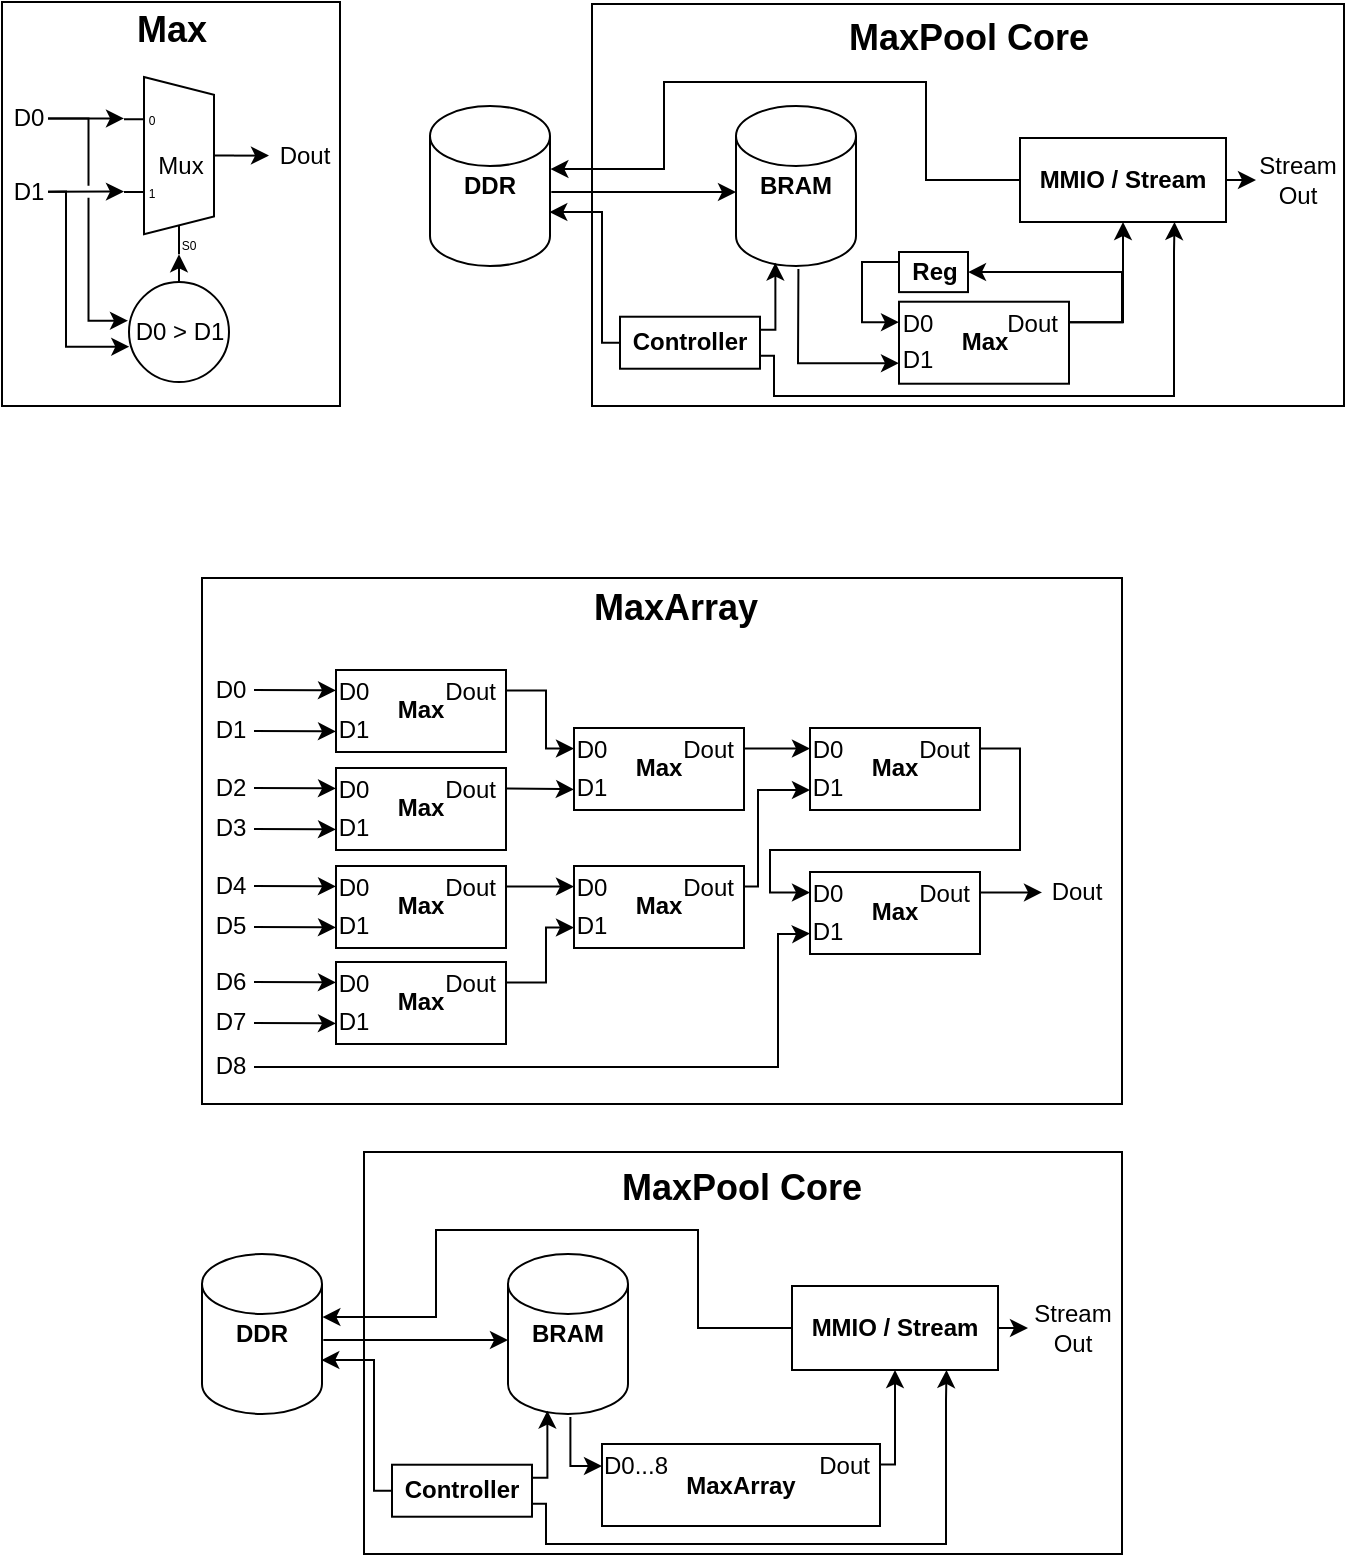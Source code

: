 <mxfile version="13.5.8" type="google"><diagram id="mREBOgRf9u_U17IM9qPp" name="Page-1"><mxGraphModel dx="1688" dy="683" grid="0" gridSize="10" guides="1" tooltips="1" connect="1" arrows="0" fold="1" page="1" pageScale="1" pageWidth="827" pageHeight="1169" math="0" shadow="0"><root><mxCell id="0"/><mxCell id="1" parent="0"/><mxCell id="rizOjefe6-gnWKf62MW5-623" style="edgeStyle=orthogonalEdgeStyle;comic=0;jumpStyle=gap;orthogonalLoop=1;jettySize=auto;html=1;exitX=1;exitY=0.5;exitDx=0;exitDy=0;entryX=0;entryY=0.5;entryDx=0;entryDy=0;shadow=0;startArrow=none;startFill=0;endArrow=classic;endFill=1;" parent="1" target="rizOjefe6-gnWKf62MW5-611" edge="1"><mxGeometry relative="1" as="geometry"><mxPoint x="1974" y="2050" as="sourcePoint"/></mxGeometry></mxCell><mxCell id="rizOjefe6-gnWKf62MW5-625" style="edgeStyle=orthogonalEdgeStyle;comic=0;jumpStyle=gap;orthogonalLoop=1;jettySize=auto;html=1;exitX=1;exitY=0.25;exitDx=0;exitDy=0;entryX=0;entryY=0.5;entryDx=0;entryDy=0;shadow=0;startArrow=none;startFill=0;endArrow=classic;endFill=1;" parent="1" target="rizOjefe6-gnWKf62MW5-618" edge="1"><mxGeometry relative="1" as="geometry"><mxPoint x="1974" y="2200.5" as="sourcePoint"/></mxGeometry></mxCell><mxCell id="rizOjefe6-gnWKf62MW5-634" style="edgeStyle=orthogonalEdgeStyle;comic=0;jumpStyle=gap;orthogonalLoop=1;jettySize=auto;html=1;exitX=1;exitY=0.75;exitDx=0;exitDy=0;entryX=0;entryY=0.25;entryDx=0;entryDy=0;shadow=0;startArrow=none;startFill=0;endArrow=classic;endFill=1;" parent="1" target="rizOjefe6-gnWKf62MW5-629" edge="1"><mxGeometry relative="1" as="geometry"><mxPoint x="2174" y="2018.0" as="sourcePoint"/></mxGeometry></mxCell><mxCell id="rizOjefe6-gnWKf62MW5-635" style="edgeStyle=orthogonalEdgeStyle;comic=0;jumpStyle=gap;orthogonalLoop=1;jettySize=auto;html=1;exitX=1;exitY=0.5;exitDx=0;exitDy=0;entryX=0;entryY=0.75;entryDx=0;entryDy=0;shadow=0;startArrow=none;startFill=0;endArrow=classic;endFill=1;" parent="1" target="rizOjefe6-gnWKf62MW5-629" edge="1"><mxGeometry relative="1" as="geometry"><mxPoint x="2174" y="2168.5" as="sourcePoint"/></mxGeometry></mxCell><mxCell id="rizOjefe6-gnWKf62MW5-645" style="edgeStyle=orthogonalEdgeStyle;comic=0;jumpStyle=gap;orthogonalLoop=1;jettySize=auto;html=1;exitX=1;exitY=0.5;exitDx=0;exitDy=0;entryX=0;entryY=0.5;entryDx=0;entryDy=0;shadow=0;startArrow=none;startFill=0;endArrow=classic;endFill=1;" parent="1" target="rizOjefe6-gnWKf62MW5-640" edge="1"><mxGeometry relative="1" as="geometry"><mxPoint x="2379.5" y="2089.5" as="sourcePoint"/></mxGeometry></mxCell><mxCell id="BOgV4Gz8iPW-cO_VHNO_-236" value="" style="group" vertex="1" connectable="0" parent="1"><mxGeometry x="1952" y="1285" width="457" height="201" as="geometry"/></mxCell><mxCell id="xdhi32PBsSE0kvagu0yY-124" value="" style="whiteSpace=wrap;html=1;shadow=0;arcSize=2;" parent="BOgV4Gz8iPW-cO_VHNO_-236" vertex="1"><mxGeometry x="81" width="376" height="201" as="geometry"/></mxCell><mxCell id="BOgV4Gz8iPW-cO_VHNO_-200" value="&lt;b&gt;MMIO / Stream&lt;/b&gt;" style="rounded=0;whiteSpace=wrap;html=1;" vertex="1" parent="BOgV4Gz8iPW-cO_VHNO_-236"><mxGeometry x="295" y="67" width="103" height="42" as="geometry"/></mxCell><mxCell id="BOgV4Gz8iPW-cO_VHNO_-145" value="&lt;b&gt;DDR&lt;/b&gt;" style="shape=cylinder2;whiteSpace=wrap;html=1;boundedLbl=1;backgroundOutline=1;size=15;" vertex="1" parent="BOgV4Gz8iPW-cO_VHNO_-236"><mxGeometry y="51" width="60" height="80" as="geometry"/></mxCell><mxCell id="BOgV4Gz8iPW-cO_VHNO_-202" style="edgeStyle=orthogonalEdgeStyle;rounded=0;orthogonalLoop=1;jettySize=auto;html=1;exitX=0;exitY=0.5;exitDx=0;exitDy=0;entryX=1.003;entryY=0.394;entryDx=0;entryDy=0;entryPerimeter=0;" edge="1" parent="BOgV4Gz8iPW-cO_VHNO_-236" source="BOgV4Gz8iPW-cO_VHNO_-200" target="BOgV4Gz8iPW-cO_VHNO_-145"><mxGeometry relative="1" as="geometry"><Array as="points"><mxPoint x="248" y="88"/><mxPoint x="248" y="39"/><mxPoint x="117" y="39"/><mxPoint x="117" y="82"/></Array></mxGeometry></mxCell><mxCell id="BOgV4Gz8iPW-cO_VHNO_-146" value="&lt;b&gt;BRAM&lt;/b&gt;" style="shape=cylinder2;whiteSpace=wrap;html=1;boundedLbl=1;backgroundOutline=1;size=15;" vertex="1" parent="BOgV4Gz8iPW-cO_VHNO_-236"><mxGeometry x="153" y="51" width="60" height="80" as="geometry"/></mxCell><mxCell id="BOgV4Gz8iPW-cO_VHNO_-169" style="edgeStyle=orthogonalEdgeStyle;rounded=0;orthogonalLoop=1;jettySize=auto;html=1;exitX=1;exitY=0.25;exitDx=0;exitDy=0;entryX=0.328;entryY=0.979;entryDx=0;entryDy=0;entryPerimeter=0;" edge="1" parent="BOgV4Gz8iPW-cO_VHNO_-236" source="xdhi32PBsSE0kvagu0yY-8" target="BOgV4Gz8iPW-cO_VHNO_-146"><mxGeometry relative="1" as="geometry"/></mxCell><mxCell id="BOgV4Gz8iPW-cO_VHNO_-171" style="edgeStyle=orthogonalEdgeStyle;rounded=0;orthogonalLoop=1;jettySize=auto;html=1;exitX=0;exitY=0.5;exitDx=0;exitDy=0;entryX=0.994;entryY=0.663;entryDx=0;entryDy=0;entryPerimeter=0;" edge="1" parent="BOgV4Gz8iPW-cO_VHNO_-236" source="xdhi32PBsSE0kvagu0yY-8" target="BOgV4Gz8iPW-cO_VHNO_-145"><mxGeometry relative="1" as="geometry"><Array as="points"><mxPoint x="86" y="169"/><mxPoint x="86" y="104"/></Array></mxGeometry></mxCell><mxCell id="BOgV4Gz8iPW-cO_VHNO_-205" style="edgeStyle=orthogonalEdgeStyle;rounded=0;orthogonalLoop=1;jettySize=auto;html=1;exitX=1;exitY=0.75;exitDx=0;exitDy=0;entryX=0.75;entryY=1;entryDx=0;entryDy=0;" edge="1" parent="BOgV4Gz8iPW-cO_VHNO_-236" source="xdhi32PBsSE0kvagu0yY-8" target="BOgV4Gz8iPW-cO_VHNO_-200"><mxGeometry relative="1" as="geometry"><Array as="points"><mxPoint x="172" y="176"/><mxPoint x="172" y="196"/><mxPoint x="372" y="196"/><mxPoint x="372" y="124"/></Array></mxGeometry></mxCell><mxCell id="xdhi32PBsSE0kvagu0yY-8" value="&lt;b&gt;Controller&lt;/b&gt;" style="whiteSpace=wrap;html=1;shadow=0;align=center;" parent="BOgV4Gz8iPW-cO_VHNO_-236" vertex="1"><mxGeometry x="95" y="156.36" width="70" height="26" as="geometry"/></mxCell><mxCell id="xdhi32PBsSE0kvagu0yY-111" value="&lt;font style=&quot;font-size: 18px&quot;&gt;&lt;b&gt;MaxPool Core&lt;/b&gt;&lt;/font&gt;" style="text;html=1;strokeColor=none;fillColor=none;align=center;verticalAlign=middle;whiteSpace=wrap;shadow=0;" parent="BOgV4Gz8iPW-cO_VHNO_-236" vertex="1"><mxGeometry x="207.75" y="2" width="122.5" height="30" as="geometry"/></mxCell><mxCell id="xdhi32PBsSE0kvagu0yY-118" value="" style="edgeStyle=orthogonalEdgeStyle;orthogonalLoop=1;jettySize=auto;html=1;rounded=0;entryX=0;entryY=0.75;entryDx=0;entryDy=0;exitX=0.52;exitY=1.018;exitDx=0;exitDy=0;exitPerimeter=0;" parent="BOgV4Gz8iPW-cO_VHNO_-236" source="BOgV4Gz8iPW-cO_VHNO_-146" target="BOgV4Gz8iPW-cO_VHNO_-159" edge="1"><mxGeometry relative="1" as="geometry"><mxPoint x="158" y="182.4" as="sourcePoint"/><mxPoint x="220" y="182.059" as="targetPoint"/><Array as="points"><mxPoint x="184" y="135"/><mxPoint x="184" y="180"/></Array></mxGeometry></mxCell><mxCell id="BOgV4Gz8iPW-cO_VHNO_-156" value="" style="group;" vertex="1" connectable="0" parent="BOgV4Gz8iPW-cO_VHNO_-236"><mxGeometry x="234.5" y="148.86" width="85" height="41" as="geometry"/></mxCell><mxCell id="BOgV4Gz8iPW-cO_VHNO_-157" value="" style="group;" vertex="1" connectable="0" parent="BOgV4Gz8iPW-cO_VHNO_-156"><mxGeometry width="85" height="41" as="geometry"/></mxCell><mxCell id="BOgV4Gz8iPW-cO_VHNO_-158" value="" style="group;" vertex="1" connectable="0" parent="BOgV4Gz8iPW-cO_VHNO_-157"><mxGeometry width="85" height="41" as="geometry"/></mxCell><mxCell id="BOgV4Gz8iPW-cO_VHNO_-159" value="&lt;b&gt;Max&lt;/b&gt;" style="whiteSpace=wrap;html=1;shadow=0;arcSize=2;align=center;" vertex="1" parent="BOgV4Gz8iPW-cO_VHNO_-158"><mxGeometry width="85" height="41" as="geometry"/></mxCell><mxCell id="BOgV4Gz8iPW-cO_VHNO_-160" value="D0" style="text;html=1;strokeColor=none;fillColor=none;align=center;verticalAlign=middle;whiteSpace=wrap;shadow=0;" vertex="1" parent="BOgV4Gz8iPW-cO_VHNO_-158"><mxGeometry x="3.195" y="2.343" width="11.504" height="17.571" as="geometry"/></mxCell><mxCell id="BOgV4Gz8iPW-cO_VHNO_-161" value="D1" style="text;html=1;strokeColor=none;fillColor=none;align=center;verticalAlign=middle;whiteSpace=wrap;shadow=0;" vertex="1" parent="BOgV4Gz8iPW-cO_VHNO_-158"><mxGeometry x="3.195" y="20.793" width="11.504" height="17.571" as="geometry"/></mxCell><mxCell id="BOgV4Gz8iPW-cO_VHNO_-162" value="Dout" style="text;html=1;strokeColor=none;fillColor=none;align=right;verticalAlign=middle;whiteSpace=wrap;shadow=0;" vertex="1" parent="BOgV4Gz8iPW-cO_VHNO_-158"><mxGeometry x="57.996" y="2.343" width="23.647" height="17.571" as="geometry"/></mxCell><mxCell id="BOgV4Gz8iPW-cO_VHNO_-196" style="edgeStyle=orthogonalEdgeStyle;rounded=0;orthogonalLoop=1;jettySize=auto;html=1;entryX=0;entryY=0.25;entryDx=0;entryDy=0;exitX=0;exitY=0.5;exitDx=0;exitDy=0;" edge="1" parent="BOgV4Gz8iPW-cO_VHNO_-236" source="xdhi32PBsSE0kvagu0yY-113" target="BOgV4Gz8iPW-cO_VHNO_-159"><mxGeometry relative="1" as="geometry"><mxPoint x="218" y="148" as="sourcePoint"/><Array as="points"><mxPoint x="216" y="129"/><mxPoint x="216" y="159"/></Array></mxGeometry></mxCell><mxCell id="xdhi32PBsSE0kvagu0yY-113" value="&lt;b&gt;Reg&lt;/b&gt;" style="whiteSpace=wrap;html=1;shadow=0;arcSize=2;" parent="BOgV4Gz8iPW-cO_VHNO_-236" vertex="1"><mxGeometry x="234.5" y="124.0" width="34.5" height="20.06" as="geometry"/></mxCell><mxCell id="BOgV4Gz8iPW-cO_VHNO_-170" value="" style="endArrow=classic;html=1;entryX=0;entryY=0.538;entryDx=0;entryDy=0;entryPerimeter=0;exitX=1.011;exitY=0.538;exitDx=0;exitDy=0;exitPerimeter=0;" edge="1" parent="BOgV4Gz8iPW-cO_VHNO_-236" source="BOgV4Gz8iPW-cO_VHNO_-145" target="BOgV4Gz8iPW-cO_VHNO_-146"><mxGeometry width="50" height="50" relative="1" as="geometry"><mxPoint x="86" y="115" as="sourcePoint"/><mxPoint x="136" y="65" as="targetPoint"/></mxGeometry></mxCell><mxCell id="BOgV4Gz8iPW-cO_VHNO_-197" style="edgeStyle=orthogonalEdgeStyle;rounded=0;orthogonalLoop=1;jettySize=auto;html=1;exitX=1;exitY=0.25;exitDx=0;exitDy=0;entryX=1;entryY=0.5;entryDx=0;entryDy=0;" edge="1" parent="BOgV4Gz8iPW-cO_VHNO_-236" source="BOgV4Gz8iPW-cO_VHNO_-159" target="xdhi32PBsSE0kvagu0yY-113"><mxGeometry relative="1" as="geometry"><Array as="points"><mxPoint x="346" y="159"/><mxPoint x="346" y="134"/></Array></mxGeometry></mxCell><mxCell id="BOgV4Gz8iPW-cO_VHNO_-198" style="edgeStyle=orthogonalEdgeStyle;rounded=0;orthogonalLoop=1;jettySize=auto;html=1;exitX=1;exitY=0.25;exitDx=0;exitDy=0;entryX=0.5;entryY=1;entryDx=0;entryDy=0;" edge="1" parent="BOgV4Gz8iPW-cO_VHNO_-236" source="BOgV4Gz8iPW-cO_VHNO_-159" target="BOgV4Gz8iPW-cO_VHNO_-200"><mxGeometry relative="1" as="geometry"><mxPoint x="349" y="158.905" as="targetPoint"/></mxGeometry></mxCell><mxCell id="BOgV4Gz8iPW-cO_VHNO_-203" value="Stream Out" style="text;html=1;strokeColor=none;fillColor=none;align=center;verticalAlign=middle;whiteSpace=wrap;shadow=0;" vertex="1" parent="BOgV4Gz8iPW-cO_VHNO_-236"><mxGeometry x="413" y="74.5" width="42" height="26.99" as="geometry"/></mxCell><mxCell id="BOgV4Gz8iPW-cO_VHNO_-204" style="edgeStyle=orthogonalEdgeStyle;rounded=0;orthogonalLoop=1;jettySize=auto;html=1;exitX=1;exitY=0.5;exitDx=0;exitDy=0;entryX=0;entryY=0.5;entryDx=0;entryDy=0;" edge="1" parent="BOgV4Gz8iPW-cO_VHNO_-236" source="BOgV4Gz8iPW-cO_VHNO_-200" target="BOgV4Gz8iPW-cO_VHNO_-203"><mxGeometry relative="1" as="geometry"/></mxCell><mxCell id="BOgV4Gz8iPW-cO_VHNO_-237" value="" style="group" vertex="1" connectable="0" parent="1"><mxGeometry x="1838" y="1859" width="460" height="201" as="geometry"/></mxCell><mxCell id="BOgV4Gz8iPW-cO_VHNO_-209" value="" style="whiteSpace=wrap;html=1;shadow=0;arcSize=2;" vertex="1" parent="BOgV4Gz8iPW-cO_VHNO_-237"><mxGeometry x="81" width="379" height="201" as="geometry"/></mxCell><mxCell id="BOgV4Gz8iPW-cO_VHNO_-147" value="" style="group;" vertex="1" connectable="0" parent="BOgV4Gz8iPW-cO_VHNO_-237"><mxGeometry x="200" y="146" width="139" height="41" as="geometry"/></mxCell><mxCell id="BOgV4Gz8iPW-cO_VHNO_-148" value="" style="group;" vertex="1" connectable="0" parent="BOgV4Gz8iPW-cO_VHNO_-147"><mxGeometry width="139" height="41" as="geometry"/></mxCell><mxCell id="BOgV4Gz8iPW-cO_VHNO_-149" value="" style="group;" vertex="1" connectable="0" parent="BOgV4Gz8iPW-cO_VHNO_-148"><mxGeometry width="139" height="41" as="geometry"/></mxCell><mxCell id="BOgV4Gz8iPW-cO_VHNO_-150" value="&lt;b&gt;MaxArray&lt;/b&gt;" style="whiteSpace=wrap;html=1;shadow=0;arcSize=2;align=center;" vertex="1" parent="BOgV4Gz8iPW-cO_VHNO_-149"><mxGeometry width="139" height="41" as="geometry"/></mxCell><mxCell id="BOgV4Gz8iPW-cO_VHNO_-152" value="D0...8" style="text;html=1;strokeColor=none;fillColor=none;align=center;verticalAlign=middle;whiteSpace=wrap;shadow=0;" vertex="1" parent="BOgV4Gz8iPW-cO_VHNO_-149"><mxGeometry y="2.34" width="33.8" height="17.57" as="geometry"/></mxCell><mxCell id="BOgV4Gz8iPW-cO_VHNO_-153" value="Dout" style="text;html=1;strokeColor=none;fillColor=none;align=right;verticalAlign=middle;whiteSpace=wrap;shadow=0;" vertex="1" parent="BOgV4Gz8iPW-cO_VHNO_-149"><mxGeometry x="112.326" y="2.343" width="23.647" height="17.571" as="geometry"/></mxCell><mxCell id="BOgV4Gz8iPW-cO_VHNO_-210" value="&lt;b&gt;MMIO / Stream&lt;/b&gt;" style="rounded=0;whiteSpace=wrap;html=1;" vertex="1" parent="BOgV4Gz8iPW-cO_VHNO_-237"><mxGeometry x="295" y="67" width="103" height="42" as="geometry"/></mxCell><mxCell id="BOgV4Gz8iPW-cO_VHNO_-211" value="&lt;b&gt;DDR&lt;/b&gt;" style="shape=cylinder2;whiteSpace=wrap;html=1;boundedLbl=1;backgroundOutline=1;size=15;" vertex="1" parent="BOgV4Gz8iPW-cO_VHNO_-237"><mxGeometry y="51" width="60" height="80" as="geometry"/></mxCell><mxCell id="BOgV4Gz8iPW-cO_VHNO_-212" style="edgeStyle=orthogonalEdgeStyle;rounded=0;orthogonalLoop=1;jettySize=auto;html=1;exitX=0;exitY=0.5;exitDx=0;exitDy=0;entryX=1.003;entryY=0.394;entryDx=0;entryDy=0;entryPerimeter=0;" edge="1" parent="BOgV4Gz8iPW-cO_VHNO_-237" source="BOgV4Gz8iPW-cO_VHNO_-210" target="BOgV4Gz8iPW-cO_VHNO_-211"><mxGeometry relative="1" as="geometry"><Array as="points"><mxPoint x="248" y="88"/><mxPoint x="248" y="39"/><mxPoint x="117" y="39"/><mxPoint x="117" y="82"/></Array></mxGeometry></mxCell><mxCell id="BOgV4Gz8iPW-cO_VHNO_-213" value="&lt;b&gt;BRAM&lt;/b&gt;" style="shape=cylinder2;whiteSpace=wrap;html=1;boundedLbl=1;backgroundOutline=1;size=15;" vertex="1" parent="BOgV4Gz8iPW-cO_VHNO_-237"><mxGeometry x="153" y="51" width="60" height="80" as="geometry"/></mxCell><mxCell id="BOgV4Gz8iPW-cO_VHNO_-214" style="edgeStyle=orthogonalEdgeStyle;rounded=0;orthogonalLoop=1;jettySize=auto;html=1;exitX=1;exitY=0.25;exitDx=0;exitDy=0;entryX=0.328;entryY=0.979;entryDx=0;entryDy=0;entryPerimeter=0;" edge="1" parent="BOgV4Gz8iPW-cO_VHNO_-237" source="BOgV4Gz8iPW-cO_VHNO_-217" target="BOgV4Gz8iPW-cO_VHNO_-213"><mxGeometry relative="1" as="geometry"/></mxCell><mxCell id="BOgV4Gz8iPW-cO_VHNO_-215" style="edgeStyle=orthogonalEdgeStyle;rounded=0;orthogonalLoop=1;jettySize=auto;html=1;exitX=0;exitY=0.5;exitDx=0;exitDy=0;entryX=0.994;entryY=0.663;entryDx=0;entryDy=0;entryPerimeter=0;" edge="1" parent="BOgV4Gz8iPW-cO_VHNO_-237" source="BOgV4Gz8iPW-cO_VHNO_-217" target="BOgV4Gz8iPW-cO_VHNO_-211"><mxGeometry relative="1" as="geometry"><Array as="points"><mxPoint x="86" y="169"/><mxPoint x="86" y="104"/></Array></mxGeometry></mxCell><mxCell id="BOgV4Gz8iPW-cO_VHNO_-216" style="edgeStyle=orthogonalEdgeStyle;rounded=0;orthogonalLoop=1;jettySize=auto;html=1;exitX=1;exitY=0.75;exitDx=0;exitDy=0;entryX=0.75;entryY=1;entryDx=0;entryDy=0;" edge="1" parent="BOgV4Gz8iPW-cO_VHNO_-237" source="BOgV4Gz8iPW-cO_VHNO_-217" target="BOgV4Gz8iPW-cO_VHNO_-210"><mxGeometry relative="1" as="geometry"><Array as="points"><mxPoint x="172" y="176"/><mxPoint x="172" y="196"/><mxPoint x="372" y="196"/><mxPoint x="372" y="124"/><mxPoint x="372" y="124"/></Array></mxGeometry></mxCell><mxCell id="BOgV4Gz8iPW-cO_VHNO_-217" value="&lt;b&gt;Controller&lt;/b&gt;" style="whiteSpace=wrap;html=1;shadow=0;align=center;" vertex="1" parent="BOgV4Gz8iPW-cO_VHNO_-237"><mxGeometry x="95" y="156.36" width="70" height="26" as="geometry"/></mxCell><mxCell id="BOgV4Gz8iPW-cO_VHNO_-218" value="&lt;font style=&quot;font-size: 18px&quot;&gt;&lt;b&gt;MaxPool Core&lt;/b&gt;&lt;/font&gt;" style="text;html=1;strokeColor=none;fillColor=none;align=center;verticalAlign=middle;whiteSpace=wrap;shadow=0;" vertex="1" parent="BOgV4Gz8iPW-cO_VHNO_-237"><mxGeometry x="202.75" y="3" width="133.5" height="30" as="geometry"/></mxCell><mxCell id="BOgV4Gz8iPW-cO_VHNO_-219" style="edgeStyle=orthogonalEdgeStyle;rounded=0;orthogonalLoop=1;jettySize=auto;html=1;exitX=1;exitY=0.25;exitDx=0;exitDy=0;entryX=0.5;entryY=1;entryDx=0;entryDy=0;" edge="1" parent="BOgV4Gz8iPW-cO_VHNO_-237" source="BOgV4Gz8iPW-cO_VHNO_-150" target="BOgV4Gz8iPW-cO_VHNO_-210"><mxGeometry relative="1" as="geometry"><mxPoint x="366.165" y="146" as="sourcePoint"/><Array as="points"><mxPoint x="346" y="156"/></Array></mxGeometry></mxCell><mxCell id="BOgV4Gz8iPW-cO_VHNO_-221" value="" style="edgeStyle=orthogonalEdgeStyle;orthogonalLoop=1;jettySize=auto;html=1;rounded=0;entryX=0;entryY=0.5;entryDx=0;entryDy=0;exitX=0.52;exitY=1.018;exitDx=0;exitDy=0;exitPerimeter=0;" edge="1" parent="BOgV4Gz8iPW-cO_VHNO_-237" source="BOgV4Gz8iPW-cO_VHNO_-213" target="BOgV4Gz8iPW-cO_VHNO_-152"><mxGeometry relative="1" as="geometry"><mxPoint x="158" y="182.4" as="sourcePoint"/><mxPoint x="234.5" y="179.61" as="targetPoint"/><Array as="points"><mxPoint x="184" y="157"/><mxPoint x="200" y="157"/></Array></mxGeometry></mxCell><mxCell id="BOgV4Gz8iPW-cO_VHNO_-231" value="" style="endArrow=classic;html=1;entryX=0;entryY=0.538;entryDx=0;entryDy=0;entryPerimeter=0;exitX=1.011;exitY=0.538;exitDx=0;exitDy=0;exitPerimeter=0;" edge="1" parent="BOgV4Gz8iPW-cO_VHNO_-237" source="BOgV4Gz8iPW-cO_VHNO_-211" target="BOgV4Gz8iPW-cO_VHNO_-213"><mxGeometry width="50" height="50" relative="1" as="geometry"><mxPoint x="86" y="115" as="sourcePoint"/><mxPoint x="136" y="65" as="targetPoint"/></mxGeometry></mxCell><mxCell id="BOgV4Gz8iPW-cO_VHNO_-234" value="Stream Out" style="text;html=1;strokeColor=none;fillColor=none;align=center;verticalAlign=middle;whiteSpace=wrap;shadow=0;" vertex="1" parent="BOgV4Gz8iPW-cO_VHNO_-237"><mxGeometry x="413" y="74.5" width="45" height="26.99" as="geometry"/></mxCell><mxCell id="BOgV4Gz8iPW-cO_VHNO_-235" style="edgeStyle=orthogonalEdgeStyle;rounded=0;orthogonalLoop=1;jettySize=auto;html=1;exitX=1;exitY=0.5;exitDx=0;exitDy=0;entryX=0;entryY=0.5;entryDx=0;entryDy=0;" edge="1" parent="BOgV4Gz8iPW-cO_VHNO_-237" source="BOgV4Gz8iPW-cO_VHNO_-210" target="BOgV4Gz8iPW-cO_VHNO_-234"><mxGeometry relative="1" as="geometry"/></mxCell><mxCell id="BOgV4Gz8iPW-cO_VHNO_-244" value="" style="group" vertex="1" connectable="0" parent="1"><mxGeometry x="1738" y="1283.996" width="169" height="202.004" as="geometry"/></mxCell><mxCell id="rizOjefe6-gnWKf62MW5-575" value="" style="whiteSpace=wrap;html=1;shadow=0;arcSize=2;align=right;" parent="BOgV4Gz8iPW-cO_VHNO_-244" vertex="1"><mxGeometry y="0.004" width="169" height="202" as="geometry"/></mxCell><mxCell id="rizOjefe6-gnWKf62MW5-562" value="Mux" style="shadow=0;dashed=0;align=center;html=1;strokeWidth=1;shape=mxgraph.electrical.abstract.mux2;rotation=0;" parent="BOgV4Gz8iPW-cO_VHNO_-244" vertex="1"><mxGeometry x="61" y="37.476" width="55" height="88.655" as="geometry"/></mxCell><mxCell id="BOgV4Gz8iPW-cO_VHNO_-240" style="edgeStyle=orthogonalEdgeStyle;rounded=0;orthogonalLoop=1;jettySize=auto;html=1;exitX=1;exitY=0.5;exitDx=0;exitDy=0;entryX=0;entryY=0.205;entryDx=0;entryDy=3;entryPerimeter=0;jumpStyle=gap;" edge="1" parent="BOgV4Gz8iPW-cO_VHNO_-244" source="rizOjefe6-gnWKf62MW5-566" target="rizOjefe6-gnWKf62MW5-562"><mxGeometry relative="1" as="geometry"/></mxCell><mxCell id="rizOjefe6-gnWKf62MW5-566" value="D0" style="text;html=1;strokeColor=none;fillColor=none;align=center;verticalAlign=middle;whiteSpace=wrap;shadow=0;" parent="BOgV4Gz8iPW-cO_VHNO_-244" vertex="1"><mxGeometry x="4" y="53.856" width="19" height="8.673" as="geometry"/></mxCell><mxCell id="BOgV4Gz8iPW-cO_VHNO_-241" style="edgeStyle=orthogonalEdgeStyle;rounded=0;orthogonalLoop=1;jettySize=auto;html=1;exitX=1;exitY=0.5;exitDx=0;exitDy=0;entryX=0;entryY=0.615;entryDx=0;entryDy=3;entryPerimeter=0;jumpStyle=gap;" edge="1" parent="BOgV4Gz8iPW-cO_VHNO_-244" source="rizOjefe6-gnWKf62MW5-568" target="rizOjefe6-gnWKf62MW5-562"><mxGeometry relative="1" as="geometry"/></mxCell><mxCell id="rizOjefe6-gnWKf62MW5-568" value="D1" style="text;html=1;strokeColor=none;fillColor=none;align=center;verticalAlign=middle;whiteSpace=wrap;shadow=0;" parent="BOgV4Gz8iPW-cO_VHNO_-244" vertex="1"><mxGeometry x="4" y="89.999" width="19" height="9.636" as="geometry"/></mxCell><mxCell id="rizOjefe6-gnWKf62MW5-573" value="Dout" style="text;html=1;strokeColor=none;fillColor=none;align=center;verticalAlign=middle;whiteSpace=wrap;shadow=0;" parent="BOgV4Gz8iPW-cO_VHNO_-244" vertex="1"><mxGeometry x="133.5" y="62.531" width="35" height="28.909" as="geometry"/></mxCell><mxCell id="rizOjefe6-gnWKf62MW5-574" style="edgeStyle=orthogonalEdgeStyle;comic=0;jumpStyle=gap;orthogonalLoop=1;jettySize=auto;html=1;exitX=1;exitY=0.5;exitDx=0;exitDy=-5;exitPerimeter=0;entryX=0;entryY=0.5;entryDx=0;entryDy=0;shadow=0;startArrow=none;startFill=0;endArrow=classic;endFill=1;" parent="BOgV4Gz8iPW-cO_VHNO_-244" source="rizOjefe6-gnWKf62MW5-562" target="rizOjefe6-gnWKf62MW5-573" edge="1"><mxGeometry relative="1" as="geometry"/></mxCell><mxCell id="rizOjefe6-gnWKf62MW5-576" value="&lt;font style=&quot;font-size: 18px&quot;&gt;&lt;b&gt;Max&lt;/b&gt;&lt;/font&gt;" style="text;html=1;strokeColor=none;fillColor=none;align=center;verticalAlign=middle;whiteSpace=wrap;shadow=0;" parent="BOgV4Gz8iPW-cO_VHNO_-244" vertex="1"><mxGeometry x="64.5" width="40" height="28.909" as="geometry"/></mxCell><mxCell id="BOgV4Gz8iPW-cO_VHNO_-239" style="edgeStyle=orthogonalEdgeStyle;rounded=0;orthogonalLoop=1;jettySize=auto;html=1;exitX=0.5;exitY=0;exitDx=0;exitDy=0;entryX=0.318;entryY=1;entryDx=10;entryDy=0;entryPerimeter=0;" edge="1" parent="BOgV4Gz8iPW-cO_VHNO_-244" source="BOgV4Gz8iPW-cO_VHNO_-238" target="rizOjefe6-gnWKf62MW5-562"><mxGeometry relative="1" as="geometry"/></mxCell><mxCell id="BOgV4Gz8iPW-cO_VHNO_-238" value="D0 &amp;gt; D1" style="ellipse;whiteSpace=wrap;html=1;aspect=fixed;" vertex="1" parent="BOgV4Gz8iPW-cO_VHNO_-244"><mxGeometry x="63.5" y="140.004" width="50" height="50" as="geometry"/></mxCell><mxCell id="BOgV4Gz8iPW-cO_VHNO_-243" style="edgeStyle=orthogonalEdgeStyle;rounded=0;orthogonalLoop=1;jettySize=auto;html=1;exitX=1;exitY=0.5;exitDx=0;exitDy=0;entryX=-0.01;entryY=0.387;entryDx=0;entryDy=0;entryPerimeter=0;jumpStyle=gap;" edge="1" parent="BOgV4Gz8iPW-cO_VHNO_-244" source="rizOjefe6-gnWKf62MW5-566" target="BOgV4Gz8iPW-cO_VHNO_-238"><mxGeometry relative="1" as="geometry"/></mxCell><mxCell id="BOgV4Gz8iPW-cO_VHNO_-242" style="edgeStyle=orthogonalEdgeStyle;rounded=0;orthogonalLoop=1;jettySize=auto;html=1;exitX=1;exitY=0.5;exitDx=0;exitDy=0;entryX=0.003;entryY=0.647;entryDx=0;entryDy=0;entryPerimeter=0;jumpStyle=gap;" edge="1" parent="BOgV4Gz8iPW-cO_VHNO_-244" source="rizOjefe6-gnWKf62MW5-568" target="BOgV4Gz8iPW-cO_VHNO_-238"><mxGeometry relative="1" as="geometry"><Array as="points"><mxPoint x="32" y="95.004"/><mxPoint x="32" y="172.004"/></Array></mxGeometry></mxCell><mxCell id="BOgV4Gz8iPW-cO_VHNO_-247" value="" style="group" vertex="1" connectable="0" parent="1"><mxGeometry x="1838" y="1571.998" width="460" height="263" as="geometry"/></mxCell><mxCell id="xdhi32PBsSE0kvagu0yY-1" value="" style="whiteSpace=wrap;html=1;shadow=0;arcSize=2;" parent="BOgV4Gz8iPW-cO_VHNO_-247" vertex="1"><mxGeometry width="460" height="263" as="geometry"/></mxCell><mxCell id="xdhi32PBsSE0kvagu0yY-2" value="&lt;font style=&quot;font-size: 18px&quot;&gt;&lt;b&gt;MaxArray&lt;/b&gt;&lt;/font&gt;" style="text;html=1;strokeColor=none;fillColor=none;align=center;verticalAlign=middle;whiteSpace=wrap;shadow=0;" parent="BOgV4Gz8iPW-cO_VHNO_-247" vertex="1"><mxGeometry x="181.5" width="110" height="30" as="geometry"/></mxCell><mxCell id="rizOjefe6-gnWKf62MW5-656" value="D0" style="text;html=1;strokeColor=none;fillColor=none;align=center;verticalAlign=middle;whiteSpace=wrap;shadow=0;" parent="BOgV4Gz8iPW-cO_VHNO_-247" vertex="1"><mxGeometry x="3" y="49" width="23" height="14" as="geometry"/></mxCell><mxCell id="rizOjefe6-gnWKf62MW5-602" value="" style="group;" parent="BOgV4Gz8iPW-cO_VHNO_-247" vertex="1" connectable="0"><mxGeometry x="67" y="46" width="85" height="41" as="geometry"/></mxCell><mxCell id="rizOjefe6-gnWKf62MW5-598" value="" style="group;" parent="rizOjefe6-gnWKf62MW5-602" vertex="1" connectable="0"><mxGeometry width="85" height="41" as="geometry"/></mxCell><mxCell id="rizOjefe6-gnWKf62MW5-582" value="" style="group;" parent="rizOjefe6-gnWKf62MW5-598" vertex="1" connectable="0"><mxGeometry width="85" height="41" as="geometry"/></mxCell><mxCell id="rizOjefe6-gnWKf62MW5-577" value="&lt;b&gt;Max&lt;/b&gt;" style="whiteSpace=wrap;html=1;shadow=0;arcSize=2;align=center;" parent="rizOjefe6-gnWKf62MW5-582" vertex="1"><mxGeometry width="85" height="41" as="geometry"/></mxCell><mxCell id="rizOjefe6-gnWKf62MW5-578" value="D0" style="text;html=1;strokeColor=none;fillColor=none;align=center;verticalAlign=middle;whiteSpace=wrap;shadow=0;" parent="rizOjefe6-gnWKf62MW5-582" vertex="1"><mxGeometry x="3.195" y="2.343" width="11.504" height="17.571" as="geometry"/></mxCell><mxCell id="rizOjefe6-gnWKf62MW5-580" value="D1" style="text;html=1;strokeColor=none;fillColor=none;align=center;verticalAlign=middle;whiteSpace=wrap;shadow=0;" parent="rizOjefe6-gnWKf62MW5-582" vertex="1"><mxGeometry x="3.195" y="20.793" width="11.504" height="17.571" as="geometry"/></mxCell><mxCell id="rizOjefe6-gnWKf62MW5-581" value="Dout" style="text;html=1;strokeColor=none;fillColor=none;align=right;verticalAlign=middle;whiteSpace=wrap;shadow=0;" parent="rizOjefe6-gnWKf62MW5-582" vertex="1"><mxGeometry x="57.996" y="2.343" width="23.647" height="17.571" as="geometry"/></mxCell><mxCell id="rizOjefe6-gnWKf62MW5-657" style="edgeStyle=orthogonalEdgeStyle;comic=0;jumpStyle=gap;orthogonalLoop=1;jettySize=auto;html=1;exitX=1;exitY=0.5;exitDx=0;exitDy=0;shadow=0;startArrow=none;startFill=0;endArrow=classic;endFill=1;entryX=0;entryY=0.25;entryDx=0;entryDy=0;rounded=0;" parent="BOgV4Gz8iPW-cO_VHNO_-247" source="rizOjefe6-gnWKf62MW5-656" target="rizOjefe6-gnWKf62MW5-577" edge="1"><mxGeometry relative="1" as="geometry"><mxPoint x="63" y="57" as="targetPoint"/></mxGeometry></mxCell><mxCell id="BOgV4Gz8iPW-cO_VHNO_-51" value="D1" style="text;html=1;strokeColor=none;fillColor=none;align=center;verticalAlign=middle;whiteSpace=wrap;shadow=0;" vertex="1" parent="BOgV4Gz8iPW-cO_VHNO_-247"><mxGeometry x="3" y="70" width="23" height="13" as="geometry"/></mxCell><mxCell id="rizOjefe6-gnWKf62MW5-658" style="edgeStyle=orthogonalEdgeStyle;comic=0;jumpStyle=gap;orthogonalLoop=1;jettySize=auto;html=1;exitX=1;exitY=0.5;exitDx=0;exitDy=0;entryX=0;entryY=0.75;entryDx=0;entryDy=0;shadow=0;startArrow=none;startFill=0;endArrow=classic;endFill=1;rounded=0;" parent="BOgV4Gz8iPW-cO_VHNO_-247" source="BOgV4Gz8iPW-cO_VHNO_-51" target="rizOjefe6-gnWKf62MW5-577" edge="1"><mxGeometry relative="1" as="geometry"/></mxCell><mxCell id="BOgV4Gz8iPW-cO_VHNO_-61" value="D2" style="text;html=1;strokeColor=none;fillColor=none;align=center;verticalAlign=middle;whiteSpace=wrap;shadow=0;" vertex="1" parent="BOgV4Gz8iPW-cO_VHNO_-247"><mxGeometry x="3" y="98" width="23" height="14" as="geometry"/></mxCell><mxCell id="BOgV4Gz8iPW-cO_VHNO_-62" value="" style="group;" vertex="1" connectable="0" parent="BOgV4Gz8iPW-cO_VHNO_-247"><mxGeometry x="67" y="95" width="85" height="41" as="geometry"/></mxCell><mxCell id="BOgV4Gz8iPW-cO_VHNO_-63" value="" style="group;" vertex="1" connectable="0" parent="BOgV4Gz8iPW-cO_VHNO_-62"><mxGeometry width="85" height="41" as="geometry"/></mxCell><mxCell id="BOgV4Gz8iPW-cO_VHNO_-64" value="" style="group;" vertex="1" connectable="0" parent="BOgV4Gz8iPW-cO_VHNO_-63"><mxGeometry width="85" height="41" as="geometry"/></mxCell><mxCell id="BOgV4Gz8iPW-cO_VHNO_-65" value="&lt;b&gt;Max&lt;/b&gt;" style="whiteSpace=wrap;html=1;shadow=0;arcSize=2;align=center;" vertex="1" parent="BOgV4Gz8iPW-cO_VHNO_-64"><mxGeometry width="85" height="41" as="geometry"/></mxCell><mxCell id="BOgV4Gz8iPW-cO_VHNO_-66" value="D0" style="text;html=1;strokeColor=none;fillColor=none;align=center;verticalAlign=middle;whiteSpace=wrap;shadow=0;" vertex="1" parent="BOgV4Gz8iPW-cO_VHNO_-64"><mxGeometry x="3.195" y="2.343" width="11.504" height="17.571" as="geometry"/></mxCell><mxCell id="BOgV4Gz8iPW-cO_VHNO_-67" value="D1" style="text;html=1;strokeColor=none;fillColor=none;align=center;verticalAlign=middle;whiteSpace=wrap;shadow=0;" vertex="1" parent="BOgV4Gz8iPW-cO_VHNO_-64"><mxGeometry x="3.195" y="20.793" width="11.504" height="17.571" as="geometry"/></mxCell><mxCell id="BOgV4Gz8iPW-cO_VHNO_-68" value="Dout" style="text;html=1;strokeColor=none;fillColor=none;align=right;verticalAlign=middle;whiteSpace=wrap;shadow=0;" vertex="1" parent="BOgV4Gz8iPW-cO_VHNO_-64"><mxGeometry x="57.996" y="2.343" width="23.647" height="17.571" as="geometry"/></mxCell><mxCell id="BOgV4Gz8iPW-cO_VHNO_-60" style="edgeStyle=orthogonalEdgeStyle;comic=0;jumpStyle=gap;orthogonalLoop=1;jettySize=auto;html=1;exitX=1;exitY=0.5;exitDx=0;exitDy=0;shadow=0;startArrow=none;startFill=0;endArrow=classic;endFill=1;entryX=0;entryY=0.25;entryDx=0;entryDy=0;rounded=0;" edge="1" source="BOgV4Gz8iPW-cO_VHNO_-61" target="BOgV4Gz8iPW-cO_VHNO_-65" parent="BOgV4Gz8iPW-cO_VHNO_-247"><mxGeometry relative="1" as="geometry"><mxPoint x="63" y="106" as="targetPoint"/></mxGeometry></mxCell><mxCell id="BOgV4Gz8iPW-cO_VHNO_-69" value="D3" style="text;html=1;strokeColor=none;fillColor=none;align=center;verticalAlign=middle;whiteSpace=wrap;shadow=0;" vertex="1" parent="BOgV4Gz8iPW-cO_VHNO_-247"><mxGeometry x="3" y="119" width="23" height="13" as="geometry"/></mxCell><mxCell id="BOgV4Gz8iPW-cO_VHNO_-59" style="edgeStyle=orthogonalEdgeStyle;comic=0;jumpStyle=gap;orthogonalLoop=1;jettySize=auto;html=1;exitX=1;exitY=0.5;exitDx=0;exitDy=0;entryX=0;entryY=0.75;entryDx=0;entryDy=0;shadow=0;startArrow=none;startFill=0;endArrow=classic;endFill=1;rounded=0;" edge="1" source="BOgV4Gz8iPW-cO_VHNO_-69" target="BOgV4Gz8iPW-cO_VHNO_-65" parent="BOgV4Gz8iPW-cO_VHNO_-247"><mxGeometry relative="1" as="geometry"/></mxCell><mxCell id="BOgV4Gz8iPW-cO_VHNO_-72" value="D4" style="text;html=1;strokeColor=none;fillColor=none;align=center;verticalAlign=middle;whiteSpace=wrap;shadow=0;" vertex="1" parent="BOgV4Gz8iPW-cO_VHNO_-247"><mxGeometry x="3" y="147" width="23" height="14" as="geometry"/></mxCell><mxCell id="BOgV4Gz8iPW-cO_VHNO_-73" value="" style="group;" vertex="1" connectable="0" parent="BOgV4Gz8iPW-cO_VHNO_-247"><mxGeometry x="67" y="144" width="85" height="41" as="geometry"/></mxCell><mxCell id="BOgV4Gz8iPW-cO_VHNO_-74" value="" style="group;" vertex="1" connectable="0" parent="BOgV4Gz8iPW-cO_VHNO_-73"><mxGeometry width="85" height="41" as="geometry"/></mxCell><mxCell id="BOgV4Gz8iPW-cO_VHNO_-75" value="" style="group;" vertex="1" connectable="0" parent="BOgV4Gz8iPW-cO_VHNO_-74"><mxGeometry width="85" height="41" as="geometry"/></mxCell><mxCell id="BOgV4Gz8iPW-cO_VHNO_-76" value="&lt;b&gt;Max&lt;/b&gt;" style="whiteSpace=wrap;html=1;shadow=0;arcSize=2;align=center;" vertex="1" parent="BOgV4Gz8iPW-cO_VHNO_-75"><mxGeometry width="85" height="41" as="geometry"/></mxCell><mxCell id="BOgV4Gz8iPW-cO_VHNO_-77" value="D0" style="text;html=1;strokeColor=none;fillColor=none;align=center;verticalAlign=middle;whiteSpace=wrap;shadow=0;" vertex="1" parent="BOgV4Gz8iPW-cO_VHNO_-75"><mxGeometry x="3.195" y="2.343" width="11.504" height="17.571" as="geometry"/></mxCell><mxCell id="BOgV4Gz8iPW-cO_VHNO_-78" value="D1" style="text;html=1;strokeColor=none;fillColor=none;align=center;verticalAlign=middle;whiteSpace=wrap;shadow=0;" vertex="1" parent="BOgV4Gz8iPW-cO_VHNO_-75"><mxGeometry x="3.195" y="20.793" width="11.504" height="17.571" as="geometry"/></mxCell><mxCell id="BOgV4Gz8iPW-cO_VHNO_-79" value="Dout" style="text;html=1;strokeColor=none;fillColor=none;align=right;verticalAlign=middle;whiteSpace=wrap;shadow=0;" vertex="1" parent="BOgV4Gz8iPW-cO_VHNO_-75"><mxGeometry x="57.996" y="2.343" width="23.647" height="17.571" as="geometry"/></mxCell><mxCell id="BOgV4Gz8iPW-cO_VHNO_-71" style="edgeStyle=orthogonalEdgeStyle;comic=0;jumpStyle=gap;orthogonalLoop=1;jettySize=auto;html=1;exitX=1;exitY=0.5;exitDx=0;exitDy=0;shadow=0;startArrow=none;startFill=0;endArrow=classic;endFill=1;entryX=0;entryY=0.25;entryDx=0;entryDy=0;rounded=0;" edge="1" source="BOgV4Gz8iPW-cO_VHNO_-72" target="BOgV4Gz8iPW-cO_VHNO_-76" parent="BOgV4Gz8iPW-cO_VHNO_-247"><mxGeometry relative="1" as="geometry"><mxPoint x="63" y="155" as="targetPoint"/></mxGeometry></mxCell><mxCell id="BOgV4Gz8iPW-cO_VHNO_-80" value="D5" style="text;html=1;strokeColor=none;fillColor=none;align=center;verticalAlign=middle;whiteSpace=wrap;shadow=0;" vertex="1" parent="BOgV4Gz8iPW-cO_VHNO_-247"><mxGeometry x="3" y="168" width="23" height="13" as="geometry"/></mxCell><mxCell id="BOgV4Gz8iPW-cO_VHNO_-70" style="edgeStyle=orthogonalEdgeStyle;comic=0;jumpStyle=gap;orthogonalLoop=1;jettySize=auto;html=1;exitX=1;exitY=0.5;exitDx=0;exitDy=0;entryX=0;entryY=0.75;entryDx=0;entryDy=0;shadow=0;startArrow=none;startFill=0;endArrow=classic;endFill=1;rounded=0;" edge="1" source="BOgV4Gz8iPW-cO_VHNO_-80" target="BOgV4Gz8iPW-cO_VHNO_-76" parent="BOgV4Gz8iPW-cO_VHNO_-247"><mxGeometry relative="1" as="geometry"/></mxCell><mxCell id="BOgV4Gz8iPW-cO_VHNO_-95" value="D6" style="text;html=1;strokeColor=none;fillColor=none;align=center;verticalAlign=middle;whiteSpace=wrap;shadow=0;" vertex="1" parent="BOgV4Gz8iPW-cO_VHNO_-247"><mxGeometry x="3" y="195" width="23" height="14" as="geometry"/></mxCell><mxCell id="BOgV4Gz8iPW-cO_VHNO_-96" value="" style="group;" vertex="1" connectable="0" parent="BOgV4Gz8iPW-cO_VHNO_-247"><mxGeometry x="67" y="192" width="85" height="41" as="geometry"/></mxCell><mxCell id="BOgV4Gz8iPW-cO_VHNO_-97" value="" style="group;" vertex="1" connectable="0" parent="BOgV4Gz8iPW-cO_VHNO_-96"><mxGeometry width="85" height="41" as="geometry"/></mxCell><mxCell id="BOgV4Gz8iPW-cO_VHNO_-98" value="" style="group;" vertex="1" connectable="0" parent="BOgV4Gz8iPW-cO_VHNO_-97"><mxGeometry width="85" height="41" as="geometry"/></mxCell><mxCell id="BOgV4Gz8iPW-cO_VHNO_-99" value="&lt;b&gt;Max&lt;/b&gt;" style="whiteSpace=wrap;html=1;shadow=0;arcSize=2;align=center;" vertex="1" parent="BOgV4Gz8iPW-cO_VHNO_-98"><mxGeometry width="85" height="41" as="geometry"/></mxCell><mxCell id="BOgV4Gz8iPW-cO_VHNO_-100" value="D0" style="text;html=1;strokeColor=none;fillColor=none;align=center;verticalAlign=middle;whiteSpace=wrap;shadow=0;" vertex="1" parent="BOgV4Gz8iPW-cO_VHNO_-98"><mxGeometry x="3.195" y="2.343" width="11.504" height="17.571" as="geometry"/></mxCell><mxCell id="BOgV4Gz8iPW-cO_VHNO_-101" value="D1" style="text;html=1;strokeColor=none;fillColor=none;align=center;verticalAlign=middle;whiteSpace=wrap;shadow=0;" vertex="1" parent="BOgV4Gz8iPW-cO_VHNO_-98"><mxGeometry x="3.195" y="20.793" width="11.504" height="17.571" as="geometry"/></mxCell><mxCell id="BOgV4Gz8iPW-cO_VHNO_-102" value="Dout" style="text;html=1;strokeColor=none;fillColor=none;align=right;verticalAlign=middle;whiteSpace=wrap;shadow=0;" vertex="1" parent="BOgV4Gz8iPW-cO_VHNO_-98"><mxGeometry x="57.996" y="2.343" width="23.647" height="17.571" as="geometry"/></mxCell><mxCell id="BOgV4Gz8iPW-cO_VHNO_-94" style="edgeStyle=orthogonalEdgeStyle;comic=0;jumpStyle=gap;orthogonalLoop=1;jettySize=auto;html=1;exitX=1;exitY=0.5;exitDx=0;exitDy=0;shadow=0;startArrow=none;startFill=0;endArrow=classic;endFill=1;entryX=0;entryY=0.25;entryDx=0;entryDy=0;rounded=0;" edge="1" source="BOgV4Gz8iPW-cO_VHNO_-95" target="BOgV4Gz8iPW-cO_VHNO_-99" parent="BOgV4Gz8iPW-cO_VHNO_-247"><mxGeometry relative="1" as="geometry"><mxPoint x="63" y="203" as="targetPoint"/></mxGeometry></mxCell><mxCell id="BOgV4Gz8iPW-cO_VHNO_-103" value="D7" style="text;html=1;strokeColor=none;fillColor=none;align=center;verticalAlign=middle;whiteSpace=wrap;shadow=0;" vertex="1" parent="BOgV4Gz8iPW-cO_VHNO_-247"><mxGeometry x="3" y="216" width="23" height="13" as="geometry"/></mxCell><mxCell id="BOgV4Gz8iPW-cO_VHNO_-93" style="edgeStyle=orthogonalEdgeStyle;comic=0;jumpStyle=gap;orthogonalLoop=1;jettySize=auto;html=1;exitX=1;exitY=0.5;exitDx=0;exitDy=0;entryX=0;entryY=0.75;entryDx=0;entryDy=0;shadow=0;startArrow=none;startFill=0;endArrow=classic;endFill=1;rounded=0;" edge="1" source="BOgV4Gz8iPW-cO_VHNO_-103" target="BOgV4Gz8iPW-cO_VHNO_-99" parent="BOgV4Gz8iPW-cO_VHNO_-247"><mxGeometry relative="1" as="geometry"/></mxCell><mxCell id="BOgV4Gz8iPW-cO_VHNO_-104" style="edgeStyle=orthogonalEdgeStyle;comic=0;jumpStyle=gap;orthogonalLoop=1;jettySize=auto;html=1;exitX=1;exitY=0.25;exitDx=0;exitDy=0;shadow=0;startArrow=none;startFill=0;endArrow=classic;endFill=1;rounded=0;entryX=0;entryY=0.75;entryDx=0;entryDy=0;" edge="1" source="BOgV4Gz8iPW-cO_VHNO_-65" target="BOgV4Gz8iPW-cO_VHNO_-110" parent="BOgV4Gz8iPW-cO_VHNO_-247"><mxGeometry relative="1" as="geometry"><mxPoint x="213" y="104.41" as="sourcePoint"/><mxPoint x="171" y="105" as="targetPoint"/><Array as="points"><mxPoint x="169" y="105.502"/></Array></mxGeometry></mxCell><mxCell id="BOgV4Gz8iPW-cO_VHNO_-105" style="edgeStyle=orthogonalEdgeStyle;comic=0;jumpStyle=gap;orthogonalLoop=1;jettySize=auto;html=1;exitX=1;exitY=0.25;exitDx=0;exitDy=0;shadow=0;startArrow=none;startFill=0;endArrow=classic;endFill=1;entryX=0;entryY=0.25;entryDx=0;entryDy=0;rounded=0;" edge="1" source="rizOjefe6-gnWKf62MW5-577" target="BOgV4Gz8iPW-cO_VHNO_-110" parent="BOgV4Gz8iPW-cO_VHNO_-247"><mxGeometry relative="1" as="geometry"><mxPoint x="213" y="83.91" as="sourcePoint"/><mxPoint x="250" y="84.91" as="targetPoint"/></mxGeometry></mxCell><mxCell id="BOgV4Gz8iPW-cO_VHNO_-107" value="" style="group;" vertex="1" connectable="0" parent="BOgV4Gz8iPW-cO_VHNO_-247"><mxGeometry x="186" y="75" width="85" height="41" as="geometry"/></mxCell><mxCell id="BOgV4Gz8iPW-cO_VHNO_-108" value="" style="group;" vertex="1" connectable="0" parent="BOgV4Gz8iPW-cO_VHNO_-107"><mxGeometry width="85" height="41" as="geometry"/></mxCell><mxCell id="BOgV4Gz8iPW-cO_VHNO_-109" value="" style="group;" vertex="1" connectable="0" parent="BOgV4Gz8iPW-cO_VHNO_-108"><mxGeometry width="85" height="41" as="geometry"/></mxCell><mxCell id="BOgV4Gz8iPW-cO_VHNO_-110" value="&lt;b&gt;Max&lt;/b&gt;" style="whiteSpace=wrap;html=1;shadow=0;arcSize=2;align=center;" vertex="1" parent="BOgV4Gz8iPW-cO_VHNO_-109"><mxGeometry width="85" height="41" as="geometry"/></mxCell><mxCell id="BOgV4Gz8iPW-cO_VHNO_-111" value="D0" style="text;html=1;strokeColor=none;fillColor=none;align=center;verticalAlign=middle;whiteSpace=wrap;shadow=0;" vertex="1" parent="BOgV4Gz8iPW-cO_VHNO_-109"><mxGeometry x="3.195" y="2.343" width="11.504" height="17.571" as="geometry"/></mxCell><mxCell id="BOgV4Gz8iPW-cO_VHNO_-112" value="D1" style="text;html=1;strokeColor=none;fillColor=none;align=center;verticalAlign=middle;whiteSpace=wrap;shadow=0;" vertex="1" parent="BOgV4Gz8iPW-cO_VHNO_-109"><mxGeometry x="3.195" y="20.793" width="11.504" height="17.571" as="geometry"/></mxCell><mxCell id="BOgV4Gz8iPW-cO_VHNO_-113" value="Dout" style="text;html=1;strokeColor=none;fillColor=none;align=right;verticalAlign=middle;whiteSpace=wrap;shadow=0;" vertex="1" parent="BOgV4Gz8iPW-cO_VHNO_-109"><mxGeometry x="57.996" y="2.343" width="23.647" height="17.571" as="geometry"/></mxCell><mxCell id="BOgV4Gz8iPW-cO_VHNO_-115" value="" style="group;" vertex="1" connectable="0" parent="BOgV4Gz8iPW-cO_VHNO_-247"><mxGeometry x="186" y="144" width="85" height="41" as="geometry"/></mxCell><mxCell id="BOgV4Gz8iPW-cO_VHNO_-116" value="" style="group;" vertex="1" connectable="0" parent="BOgV4Gz8iPW-cO_VHNO_-115"><mxGeometry width="85" height="41" as="geometry"/></mxCell><mxCell id="BOgV4Gz8iPW-cO_VHNO_-117" value="" style="group;" vertex="1" connectable="0" parent="BOgV4Gz8iPW-cO_VHNO_-116"><mxGeometry width="85" height="41" as="geometry"/></mxCell><mxCell id="BOgV4Gz8iPW-cO_VHNO_-118" value="&lt;b&gt;Max&lt;/b&gt;" style="whiteSpace=wrap;html=1;shadow=0;arcSize=2;align=center;" vertex="1" parent="BOgV4Gz8iPW-cO_VHNO_-117"><mxGeometry width="85" height="41" as="geometry"/></mxCell><mxCell id="BOgV4Gz8iPW-cO_VHNO_-119" value="D0" style="text;html=1;strokeColor=none;fillColor=none;align=center;verticalAlign=middle;whiteSpace=wrap;shadow=0;" vertex="1" parent="BOgV4Gz8iPW-cO_VHNO_-117"><mxGeometry x="3.195" y="2.343" width="11.504" height="17.571" as="geometry"/></mxCell><mxCell id="BOgV4Gz8iPW-cO_VHNO_-120" value="D1" style="text;html=1;strokeColor=none;fillColor=none;align=center;verticalAlign=middle;whiteSpace=wrap;shadow=0;" vertex="1" parent="BOgV4Gz8iPW-cO_VHNO_-117"><mxGeometry x="3.195" y="20.793" width="11.504" height="17.571" as="geometry"/></mxCell><mxCell id="BOgV4Gz8iPW-cO_VHNO_-121" value="Dout" style="text;html=1;strokeColor=none;fillColor=none;align=right;verticalAlign=middle;whiteSpace=wrap;shadow=0;" vertex="1" parent="BOgV4Gz8iPW-cO_VHNO_-117"><mxGeometry x="57.996" y="2.343" width="23.647" height="17.571" as="geometry"/></mxCell><mxCell id="BOgV4Gz8iPW-cO_VHNO_-122" style="edgeStyle=orthogonalEdgeStyle;comic=0;jumpStyle=gap;orthogonalLoop=1;jettySize=auto;html=1;exitX=1;exitY=0.25;exitDx=0;exitDy=0;shadow=0;startArrow=none;startFill=0;endArrow=classic;endFill=1;entryX=0;entryY=0.25;entryDx=0;entryDy=0;rounded=0;" edge="1" target="BOgV4Gz8iPW-cO_VHNO_-118" parent="BOgV4Gz8iPW-cO_VHNO_-247" source="BOgV4Gz8iPW-cO_VHNO_-76"><mxGeometry relative="1" as="geometry"><mxPoint x="158" y="150.34" as="sourcePoint"/><mxPoint x="256" y="179" as="targetPoint"/></mxGeometry></mxCell><mxCell id="BOgV4Gz8iPW-cO_VHNO_-123" style="edgeStyle=orthogonalEdgeStyle;comic=0;jumpStyle=gap;orthogonalLoop=1;jettySize=auto;html=1;exitX=1;exitY=0.25;exitDx=0;exitDy=0;entryX=0;entryY=0.75;entryDx=0;entryDy=0;shadow=0;startArrow=none;startFill=0;endArrow=classic;endFill=1;rounded=0;" edge="1" target="BOgV4Gz8iPW-cO_VHNO_-118" parent="BOgV4Gz8iPW-cO_VHNO_-247" source="BOgV4Gz8iPW-cO_VHNO_-99"><mxGeometry relative="1" as="geometry"><mxPoint x="158" y="199.34" as="sourcePoint"/></mxGeometry></mxCell><mxCell id="BOgV4Gz8iPW-cO_VHNO_-131" style="edgeStyle=orthogonalEdgeStyle;comic=0;jumpStyle=gap;orthogonalLoop=1;jettySize=auto;html=1;exitX=1;exitY=0.25;exitDx=0;exitDy=0;shadow=0;startArrow=none;startFill=0;endArrow=classic;endFill=1;entryX=0;entryY=0.25;entryDx=0;entryDy=0;rounded=0;" edge="1" target="BOgV4Gz8iPW-cO_VHNO_-127" parent="BOgV4Gz8iPW-cO_VHNO_-247" source="BOgV4Gz8iPW-cO_VHNO_-110"><mxGeometry relative="1" as="geometry"><mxPoint x="292.5" y="105.16" as="sourcePoint"/><mxPoint x="396.5" y="129.91" as="targetPoint"/></mxGeometry></mxCell><mxCell id="BOgV4Gz8iPW-cO_VHNO_-132" style="edgeStyle=orthogonalEdgeStyle;comic=0;jumpStyle=gap;orthogonalLoop=1;jettySize=auto;html=1;exitX=1;exitY=0.25;exitDx=0;exitDy=0;entryX=0;entryY=0.75;entryDx=0;entryDy=0;shadow=0;startArrow=none;startFill=0;endArrow=classic;endFill=1;rounded=0;" edge="1" target="BOgV4Gz8iPW-cO_VHNO_-127" parent="BOgV4Gz8iPW-cO_VHNO_-247" source="BOgV4Gz8iPW-cO_VHNO_-118"><mxGeometry relative="1" as="geometry"><mxPoint x="292.5" y="153.16" as="sourcePoint"/><Array as="points"><mxPoint x="278" y="154"/><mxPoint x="278" y="106"/><mxPoint x="304" y="106"/></Array></mxGeometry></mxCell><mxCell id="BOgV4Gz8iPW-cO_VHNO_-133" value="" style="group;" vertex="1" connectable="0" parent="BOgV4Gz8iPW-cO_VHNO_-247"><mxGeometry x="304" y="147" width="85" height="41" as="geometry"/></mxCell><mxCell id="BOgV4Gz8iPW-cO_VHNO_-134" value="" style="group;" vertex="1" connectable="0" parent="BOgV4Gz8iPW-cO_VHNO_-133"><mxGeometry width="85" height="41" as="geometry"/></mxCell><mxCell id="BOgV4Gz8iPW-cO_VHNO_-135" value="" style="group;" vertex="1" connectable="0" parent="BOgV4Gz8iPW-cO_VHNO_-134"><mxGeometry width="85" height="41" as="geometry"/></mxCell><mxCell id="BOgV4Gz8iPW-cO_VHNO_-136" value="&lt;b&gt;Max&lt;/b&gt;" style="whiteSpace=wrap;html=1;shadow=0;arcSize=2;align=center;" vertex="1" parent="BOgV4Gz8iPW-cO_VHNO_-135"><mxGeometry width="85" height="41" as="geometry"/></mxCell><mxCell id="BOgV4Gz8iPW-cO_VHNO_-137" value="D0" style="text;html=1;strokeColor=none;fillColor=none;align=center;verticalAlign=middle;whiteSpace=wrap;shadow=0;" vertex="1" parent="BOgV4Gz8iPW-cO_VHNO_-135"><mxGeometry x="3.195" y="2.343" width="11.504" height="17.571" as="geometry"/></mxCell><mxCell id="BOgV4Gz8iPW-cO_VHNO_-138" value="D1" style="text;html=1;strokeColor=none;fillColor=none;align=center;verticalAlign=middle;whiteSpace=wrap;shadow=0;" vertex="1" parent="BOgV4Gz8iPW-cO_VHNO_-135"><mxGeometry x="3.195" y="20.793" width="11.504" height="17.571" as="geometry"/></mxCell><mxCell id="BOgV4Gz8iPW-cO_VHNO_-139" value="Dout" style="text;html=1;strokeColor=none;fillColor=none;align=right;verticalAlign=middle;whiteSpace=wrap;shadow=0;" vertex="1" parent="BOgV4Gz8iPW-cO_VHNO_-135"><mxGeometry x="57.996" y="2.343" width="23.647" height="17.571" as="geometry"/></mxCell><mxCell id="BOgV4Gz8iPW-cO_VHNO_-140" style="edgeStyle=orthogonalEdgeStyle;comic=0;jumpStyle=gap;orthogonalLoop=1;jettySize=auto;html=1;shadow=0;startArrow=none;startFill=0;endArrow=classic;endFill=1;entryX=0;entryY=0.25;entryDx=0;entryDy=0;rounded=0;exitX=1;exitY=0.25;exitDx=0;exitDy=0;" edge="1" target="BOgV4Gz8iPW-cO_VHNO_-136" parent="BOgV4Gz8iPW-cO_VHNO_-247" source="BOgV4Gz8iPW-cO_VHNO_-127"><mxGeometry relative="1" as="geometry"><mxPoint x="427" y="108" as="sourcePoint"/><mxPoint x="531" y="144.7" as="targetPoint"/></mxGeometry></mxCell><mxCell id="BOgV4Gz8iPW-cO_VHNO_-141" style="edgeStyle=orthogonalEdgeStyle;comic=0;jumpStyle=gap;orthogonalLoop=1;jettySize=auto;html=1;exitX=1;exitY=0.5;exitDx=0;exitDy=0;entryX=0;entryY=0.75;entryDx=0;entryDy=0;shadow=0;startArrow=none;startFill=0;endArrow=classic;endFill=1;rounded=0;" edge="1" target="BOgV4Gz8iPW-cO_VHNO_-136" parent="BOgV4Gz8iPW-cO_VHNO_-247" source="BOgV4Gz8iPW-cO_VHNO_-142"><mxGeometry relative="1" as="geometry"><mxPoint x="427" y="167.95" as="sourcePoint"/><Array as="points"><mxPoint x="288" y="245"/><mxPoint x="288" y="178"/><mxPoint x="298" y="178"/></Array></mxGeometry></mxCell><mxCell id="BOgV4Gz8iPW-cO_VHNO_-142" value="D8" style="text;html=1;strokeColor=none;fillColor=none;align=center;verticalAlign=middle;whiteSpace=wrap;shadow=0;" vertex="1" parent="BOgV4Gz8iPW-cO_VHNO_-247"><mxGeometry x="3" y="238" width="23" height="13" as="geometry"/></mxCell><mxCell id="BOgV4Gz8iPW-cO_VHNO_-143" style="edgeStyle=orthogonalEdgeStyle;rounded=0;orthogonalLoop=1;jettySize=auto;html=1;exitX=1;exitY=0.25;exitDx=0;exitDy=0;entryX=0;entryY=0.5;entryDx=0;entryDy=0;" edge="1" parent="BOgV4Gz8iPW-cO_VHNO_-247" source="BOgV4Gz8iPW-cO_VHNO_-136" target="BOgV4Gz8iPW-cO_VHNO_-144"><mxGeometry relative="1" as="geometry"><mxPoint x="548.4" y="105.4" as="targetPoint"/></mxGeometry></mxCell><mxCell id="BOgV4Gz8iPW-cO_VHNO_-144" value="Dout" style="text;html=1;strokeColor=none;fillColor=none;align=center;verticalAlign=middle;whiteSpace=wrap;shadow=0;" vertex="1" parent="BOgV4Gz8iPW-cO_VHNO_-247"><mxGeometry x="420" y="151" width="35" height="13" as="geometry"/></mxCell><mxCell id="BOgV4Gz8iPW-cO_VHNO_-124" value="" style="group;" vertex="1" connectable="0" parent="BOgV4Gz8iPW-cO_VHNO_-247"><mxGeometry x="304" y="75" width="85" height="41" as="geometry"/></mxCell><mxCell id="BOgV4Gz8iPW-cO_VHNO_-125" value="" style="group;" vertex="1" connectable="0" parent="BOgV4Gz8iPW-cO_VHNO_-124"><mxGeometry width="85" height="41" as="geometry"/></mxCell><mxCell id="BOgV4Gz8iPW-cO_VHNO_-126" value="" style="group;" vertex="1" connectable="0" parent="BOgV4Gz8iPW-cO_VHNO_-125"><mxGeometry width="85" height="41" as="geometry"/></mxCell><mxCell id="BOgV4Gz8iPW-cO_VHNO_-127" value="&lt;b&gt;Max&lt;/b&gt;" style="whiteSpace=wrap;html=1;shadow=0;arcSize=2;align=center;" vertex="1" parent="BOgV4Gz8iPW-cO_VHNO_-126"><mxGeometry width="85" height="41" as="geometry"/></mxCell><mxCell id="BOgV4Gz8iPW-cO_VHNO_-128" value="D0" style="text;html=1;strokeColor=none;fillColor=none;align=center;verticalAlign=middle;whiteSpace=wrap;shadow=0;" vertex="1" parent="BOgV4Gz8iPW-cO_VHNO_-126"><mxGeometry x="3.195" y="2.343" width="11.504" height="17.571" as="geometry"/></mxCell><mxCell id="BOgV4Gz8iPW-cO_VHNO_-129" value="D1" style="text;html=1;strokeColor=none;fillColor=none;align=center;verticalAlign=middle;whiteSpace=wrap;shadow=0;" vertex="1" parent="BOgV4Gz8iPW-cO_VHNO_-126"><mxGeometry x="3.195" y="20.793" width="11.504" height="17.571" as="geometry"/></mxCell><mxCell id="BOgV4Gz8iPW-cO_VHNO_-130" value="Dout" style="text;html=1;strokeColor=none;fillColor=none;align=right;verticalAlign=middle;whiteSpace=wrap;shadow=0;" vertex="1" parent="BOgV4Gz8iPW-cO_VHNO_-126"><mxGeometry x="57.996" y="2.343" width="23.647" height="17.571" as="geometry"/></mxCell></root></mxGraphModel></diagram></mxfile>